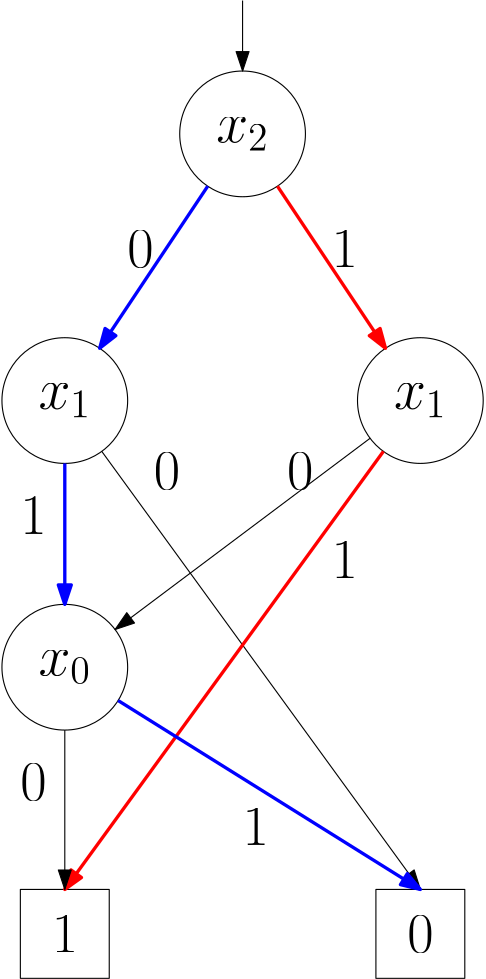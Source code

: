 <?xml version="1.0"?>
<!DOCTYPE ipe SYSTEM "ipe.dtd">
<ipe version="70206" creator="Ipe 7.2.7">
<info created="D:20190930114123" modified="D:20190930115053"/>
<ipestyle name="basic">
<symbol name="arrow/arc(spx)">
<path stroke="sym-stroke" fill="sym-stroke" pen="sym-pen">
0 0 m
-1 0.333 l
-1 -0.333 l
h
</path>
</symbol>
<symbol name="arrow/farc(spx)">
<path stroke="sym-stroke" fill="white" pen="sym-pen">
0 0 m
-1 0.333 l
-1 -0.333 l
h
</path>
</symbol>
<symbol name="arrow/ptarc(spx)">
<path stroke="sym-stroke" fill="sym-stroke" pen="sym-pen">
0 0 m
-1 0.333 l
-0.8 0 l
-1 -0.333 l
h
</path>
</symbol>
<symbol name="arrow/fptarc(spx)">
<path stroke="sym-stroke" fill="white" pen="sym-pen">
0 0 m
-1 0.333 l
-0.8 0 l
-1 -0.333 l
h
</path>
</symbol>
<symbol name="mark/circle(sx)" transformations="translations">
<path fill="sym-stroke">
0.6 0 0 0.6 0 0 e
0.4 0 0 0.4 0 0 e
</path>
</symbol>
<symbol name="mark/disk(sx)" transformations="translations">
<path fill="sym-stroke">
0.6 0 0 0.6 0 0 e
</path>
</symbol>
<symbol name="mark/fdisk(sfx)" transformations="translations">
<group>
<path fill="sym-fill">
0.5 0 0 0.5 0 0 e
</path>
<path fill="sym-stroke" fillrule="eofill">
0.6 0 0 0.6 0 0 e
0.4 0 0 0.4 0 0 e
</path>
</group>
</symbol>
<symbol name="mark/box(sx)" transformations="translations">
<path fill="sym-stroke" fillrule="eofill">
-0.6 -0.6 m
0.6 -0.6 l
0.6 0.6 l
-0.6 0.6 l
h
-0.4 -0.4 m
0.4 -0.4 l
0.4 0.4 l
-0.4 0.4 l
h
</path>
</symbol>
<symbol name="mark/square(sx)" transformations="translations">
<path fill="sym-stroke">
-0.6 -0.6 m
0.6 -0.6 l
0.6 0.6 l
-0.6 0.6 l
h
</path>
</symbol>
<symbol name="mark/fsquare(sfx)" transformations="translations">
<group>
<path fill="sym-fill">
-0.5 -0.5 m
0.5 -0.5 l
0.5 0.5 l
-0.5 0.5 l
h
</path>
<path fill="sym-stroke" fillrule="eofill">
-0.6 -0.6 m
0.6 -0.6 l
0.6 0.6 l
-0.6 0.6 l
h
-0.4 -0.4 m
0.4 -0.4 l
0.4 0.4 l
-0.4 0.4 l
h
</path>
</group>
</symbol>
<symbol name="mark/cross(sx)" transformations="translations">
<group>
<path fill="sym-stroke">
-0.43 -0.57 m
0.57 0.43 l
0.43 0.57 l
-0.57 -0.43 l
h
</path>
<path fill="sym-stroke">
-0.43 0.57 m
0.57 -0.43 l
0.43 -0.57 l
-0.57 0.43 l
h
</path>
</group>
</symbol>
<symbol name="arrow/fnormal(spx)">
<path stroke="sym-stroke" fill="white" pen="sym-pen">
0 0 m
-1 0.333 l
-1 -0.333 l
h
</path>
</symbol>
<symbol name="arrow/pointed(spx)">
<path stroke="sym-stroke" fill="sym-stroke" pen="sym-pen">
0 0 m
-1 0.333 l
-0.8 0 l
-1 -0.333 l
h
</path>
</symbol>
<symbol name="arrow/fpointed(spx)">
<path stroke="sym-stroke" fill="white" pen="sym-pen">
0 0 m
-1 0.333 l
-0.8 0 l
-1 -0.333 l
h
</path>
</symbol>
<symbol name="arrow/linear(spx)">
<path stroke="sym-stroke" pen="sym-pen">
-1 0.333 m
0 0 l
-1 -0.333 l
</path>
</symbol>
<symbol name="arrow/fdouble(spx)">
<path stroke="sym-stroke" fill="white" pen="sym-pen">
0 0 m
-1 0.333 l
-1 -0.333 l
h
-1 0 m
-2 0.333 l
-2 -0.333 l
h
</path>
</symbol>
<symbol name="arrow/double(spx)">
<path stroke="sym-stroke" fill="sym-stroke" pen="sym-pen">
0 0 m
-1 0.333 l
-1 -0.333 l
h
-1 0 m
-2 0.333 l
-2 -0.333 l
h
</path>
</symbol>
<pen name="heavier" value="0.8"/>
<pen name="fat" value="1.2"/>
<pen name="ultrafat" value="2"/>
<symbolsize name="large" value="5"/>
<symbolsize name="small" value="2"/>
<symbolsize name="tiny" value="1.1"/>
<arrowsize name="large" value="10"/>
<arrowsize name="small" value="5"/>
<arrowsize name="tiny" value="3"/>
<color name="red" value="1 0 0"/>
<color name="green" value="0 1 0"/>
<color name="blue" value="0 0 1"/>
<color name="yellow" value="1 1 0"/>
<color name="orange" value="1 0.647 0"/>
<color name="gold" value="1 0.843 0"/>
<color name="purple" value="0.627 0.125 0.941"/>
<color name="gray" value="0.745"/>
<color name="brown" value="0.647 0.165 0.165"/>
<color name="navy" value="0 0 0.502"/>
<color name="pink" value="1 0.753 0.796"/>
<color name="seagreen" value="0.18 0.545 0.341"/>
<color name="turquoise" value="0.251 0.878 0.816"/>
<color name="violet" value="0.933 0.51 0.933"/>
<color name="darkblue" value="0 0 0.545"/>
<color name="darkcyan" value="0 0.545 0.545"/>
<color name="darkgray" value="0.663"/>
<color name="darkgreen" value="0 0.392 0"/>
<color name="darkmagenta" value="0.545 0 0.545"/>
<color name="darkorange" value="1 0.549 0"/>
<color name="darkred" value="0.545 0 0"/>
<color name="lightblue" value="0.678 0.847 0.902"/>
<color name="lightcyan" value="0.878 1 1"/>
<color name="lightgray" value="0.827"/>
<color name="lightgreen" value="0.565 0.933 0.565"/>
<color name="lightyellow" value="1 1 0.878"/>
<dashstyle name="dashed" value="[4] 0"/>
<dashstyle name="dotted" value="[1 3] 0"/>
<dashstyle name="dash dotted" value="[4 2 1 2] 0"/>
<dashstyle name="dash dot dotted" value="[4 2 1 2 1 2] 0"/>
<textsize name="large" value="\large"/>
<textsize name="Large" value="\Large"/>
<textsize name="LARGE" value="\LARGE"/>
<textsize name="huge" value="\huge"/>
<textsize name="Huge" value="\Huge"/>
<textsize name="small" value="\small"/>
<textsize name="footnote" value="\footnotesize"/>
<textsize name="tiny" value="\tiny"/>
<textstyle name="center" begin="\begin{center}" end="\end{center}"/>
<textstyle name="itemize" begin="\begin{itemize}" end="\end{itemize}"/>
<textstyle name="item" begin="\begin{itemize}\item{}" end="\end{itemize}"/>
<gridsize name="4 pts" value="4"/>
<gridsize name="8 pts (~3 mm)" value="8"/>
<gridsize name="16 pts (~6 mm)" value="16"/>
<gridsize name="32 pts (~12 mm)" value="32"/>
<gridsize name="10 pts (~3.5 mm)" value="10"/>
<gridsize name="20 pts (~7 mm)" value="20"/>
<gridsize name="14 pts (~5 mm)" value="14"/>
<gridsize name="28 pts (~10 mm)" value="28"/>
<gridsize name="56 pts (~20 mm)" value="56"/>
<anglesize name="90 deg" value="90"/>
<anglesize name="60 deg" value="60"/>
<anglesize name="45 deg" value="45"/>
<anglesize name="30 deg" value="30"/>
<anglesize name="22.5 deg" value="22.5"/>
<opacity name="10%" value="0.1"/>
<opacity name="30%" value="0.3"/>
<opacity name="50%" value="0.5"/>
<opacity name="75%" value="0.75"/>
<tiling name="falling" angle="-60" step="4" width="1"/>
<tiling name="rising" angle="30" step="4" width="1"/>
</ipestyle>
<page>
<layer name="alpha"/>
<view layers="alpha" active="alpha"/>
<path layer="alpha" matrix="1 0 0 1 0 -32" stroke="black">
22.6274 0 0 22.6274 192 768 e
</path>
<path stroke="black">
22.6274 0 0 22.6274 128 640 e
</path>
<path stroke="black">
22.6274 0 0 22.6274 256 640 e
</path>
<path stroke="black">
22.6274 0 0 22.6274 128 544 e
</path>
<path stroke="black">
112 464 m
112 432 l
144 432 l
144 464 l
h
</path>
<path stroke="black">
240 464 m
240 432 l
272 432 l
272 464 l
h
</path>
<text transformations="translations" pos="192 736" stroke="black" type="label" width="19.019" height="8.896" depth="3.1" halign="center" valign="center" size="huge" style="math">x_2</text>
<text transformations="translations" pos="128 640" stroke="black" type="label" width="19.019" height="8.896" depth="3.1" halign="center" valign="center" size="huge" style="math">x_1</text>
<text transformations="translations" pos="256 640" stroke="black" type="label" width="19.019" height="8.896" depth="3.1" halign="center" valign="center" size="huge" style="math">x_1</text>
<text transformations="translations" pos="128 544" stroke="black" type="label" width="19.019" height="8.896" depth="3.1" halign="center" valign="center" size="huge" style="math">x_0</text>
<text transformations="translations" pos="128 448" stroke="black" type="label" width="9.476" height="13.319" depth="0" halign="center" valign="center" size="huge">1</text>
<text transformations="translations" pos="256 448" stroke="black" type="label" width="9.476" height="13.319" depth="0" halign="center" valign="center" size="huge">0</text>
<path stroke="blue" pen="fat" arrow="normal/normal">
179.449 717.173 m
140.551 658.827 l
</path>
<path stroke="red" pen="fat" arrow="normal/normal">
204.551 717.173 m
243.449 658.827 l
</path>
<path stroke="blue" pen="fat" arrow="normal/normal">
128 617.373 m
128 566.627 l
</path>
<path stroke="black" arrow="normal/normal">
141.309 621.7 m
256 464 l
</path>
<path stroke="black" arrow="normal/normal">
237.898 626.424 m
146.102 557.576 l
</path>
<path stroke="red" pen="fat" arrow="normal/normal">
242.691 621.7 m
128 464 l
</path>
<path stroke="black" arrow="normal/normal">
128 521.373 m
128 464 l
</path>
<text matrix="1 0 0 1 0 -16" transformations="translations" pos="160 704" stroke="black" type="label" width="9.476" height="13.319" depth="0" halign="right" valign="baseline" size="huge">0</text>
<text transformations="translations" pos="224 688" stroke="black" type="label" width="9.476" height="13.319" depth="0" valign="baseline" size="huge">1</text>
<text matrix="1 0 0 1 -16 0" transformations="translations" pos="128 592" stroke="black" type="label" width="9.476" height="13.319" depth="0" valign="baseline" size="huge">1</text>
<text transformations="translations" pos="160 608" stroke="black" type="label" width="9.476" height="13.319" depth="0" valign="baseline" size="huge">0</text>
<text transformations="translations" pos="208 608" stroke="black" type="label" width="9.476" height="13.319" depth="0" valign="baseline" size="huge">0</text>
<text matrix="1 0 0 1 -16 -16" transformations="translations" pos="240 592" stroke="black" type="label" width="9.476" height="13.319" depth="0" valign="baseline" size="huge">1</text>
<text transformations="translations" pos="112 496" stroke="black" type="label" width="9.476" height="13.319" depth="0" valign="baseline" size="huge">0</text>
<path stroke="blue" pen="fat" arrow="normal/normal">
147.188 532.007 m
256 464 l
</path>
<text matrix="1 0 0 1 64 -112" transformations="translations" pos="128 592" stroke="black" type="label" width="9.476" height="13.319" depth="0" valign="baseline" size="huge">1</text>
<path stroke="black" arrow="normal/normal">
192 784 m
192 758.627 l
</path>
</page>
</ipe>
